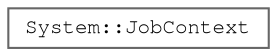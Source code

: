 digraph "Graphical Class Hierarchy"
{
 // LATEX_PDF_SIZE
  bgcolor="transparent";
  edge [fontname=FreeMono,fontsize=10,labelfontname=FreeMono,labelfontsize=10];
  node [fontname=FreeMono,fontsize=10,shape=box,height=0.2,width=0.4];
  rankdir="LR";
  Node0 [label="System::JobContext",height=0.2,width=0.4,color="grey40", fillcolor="white", style="filled",URL="$struct_system_1_1_job_context.html",tooltip=" "];
}
